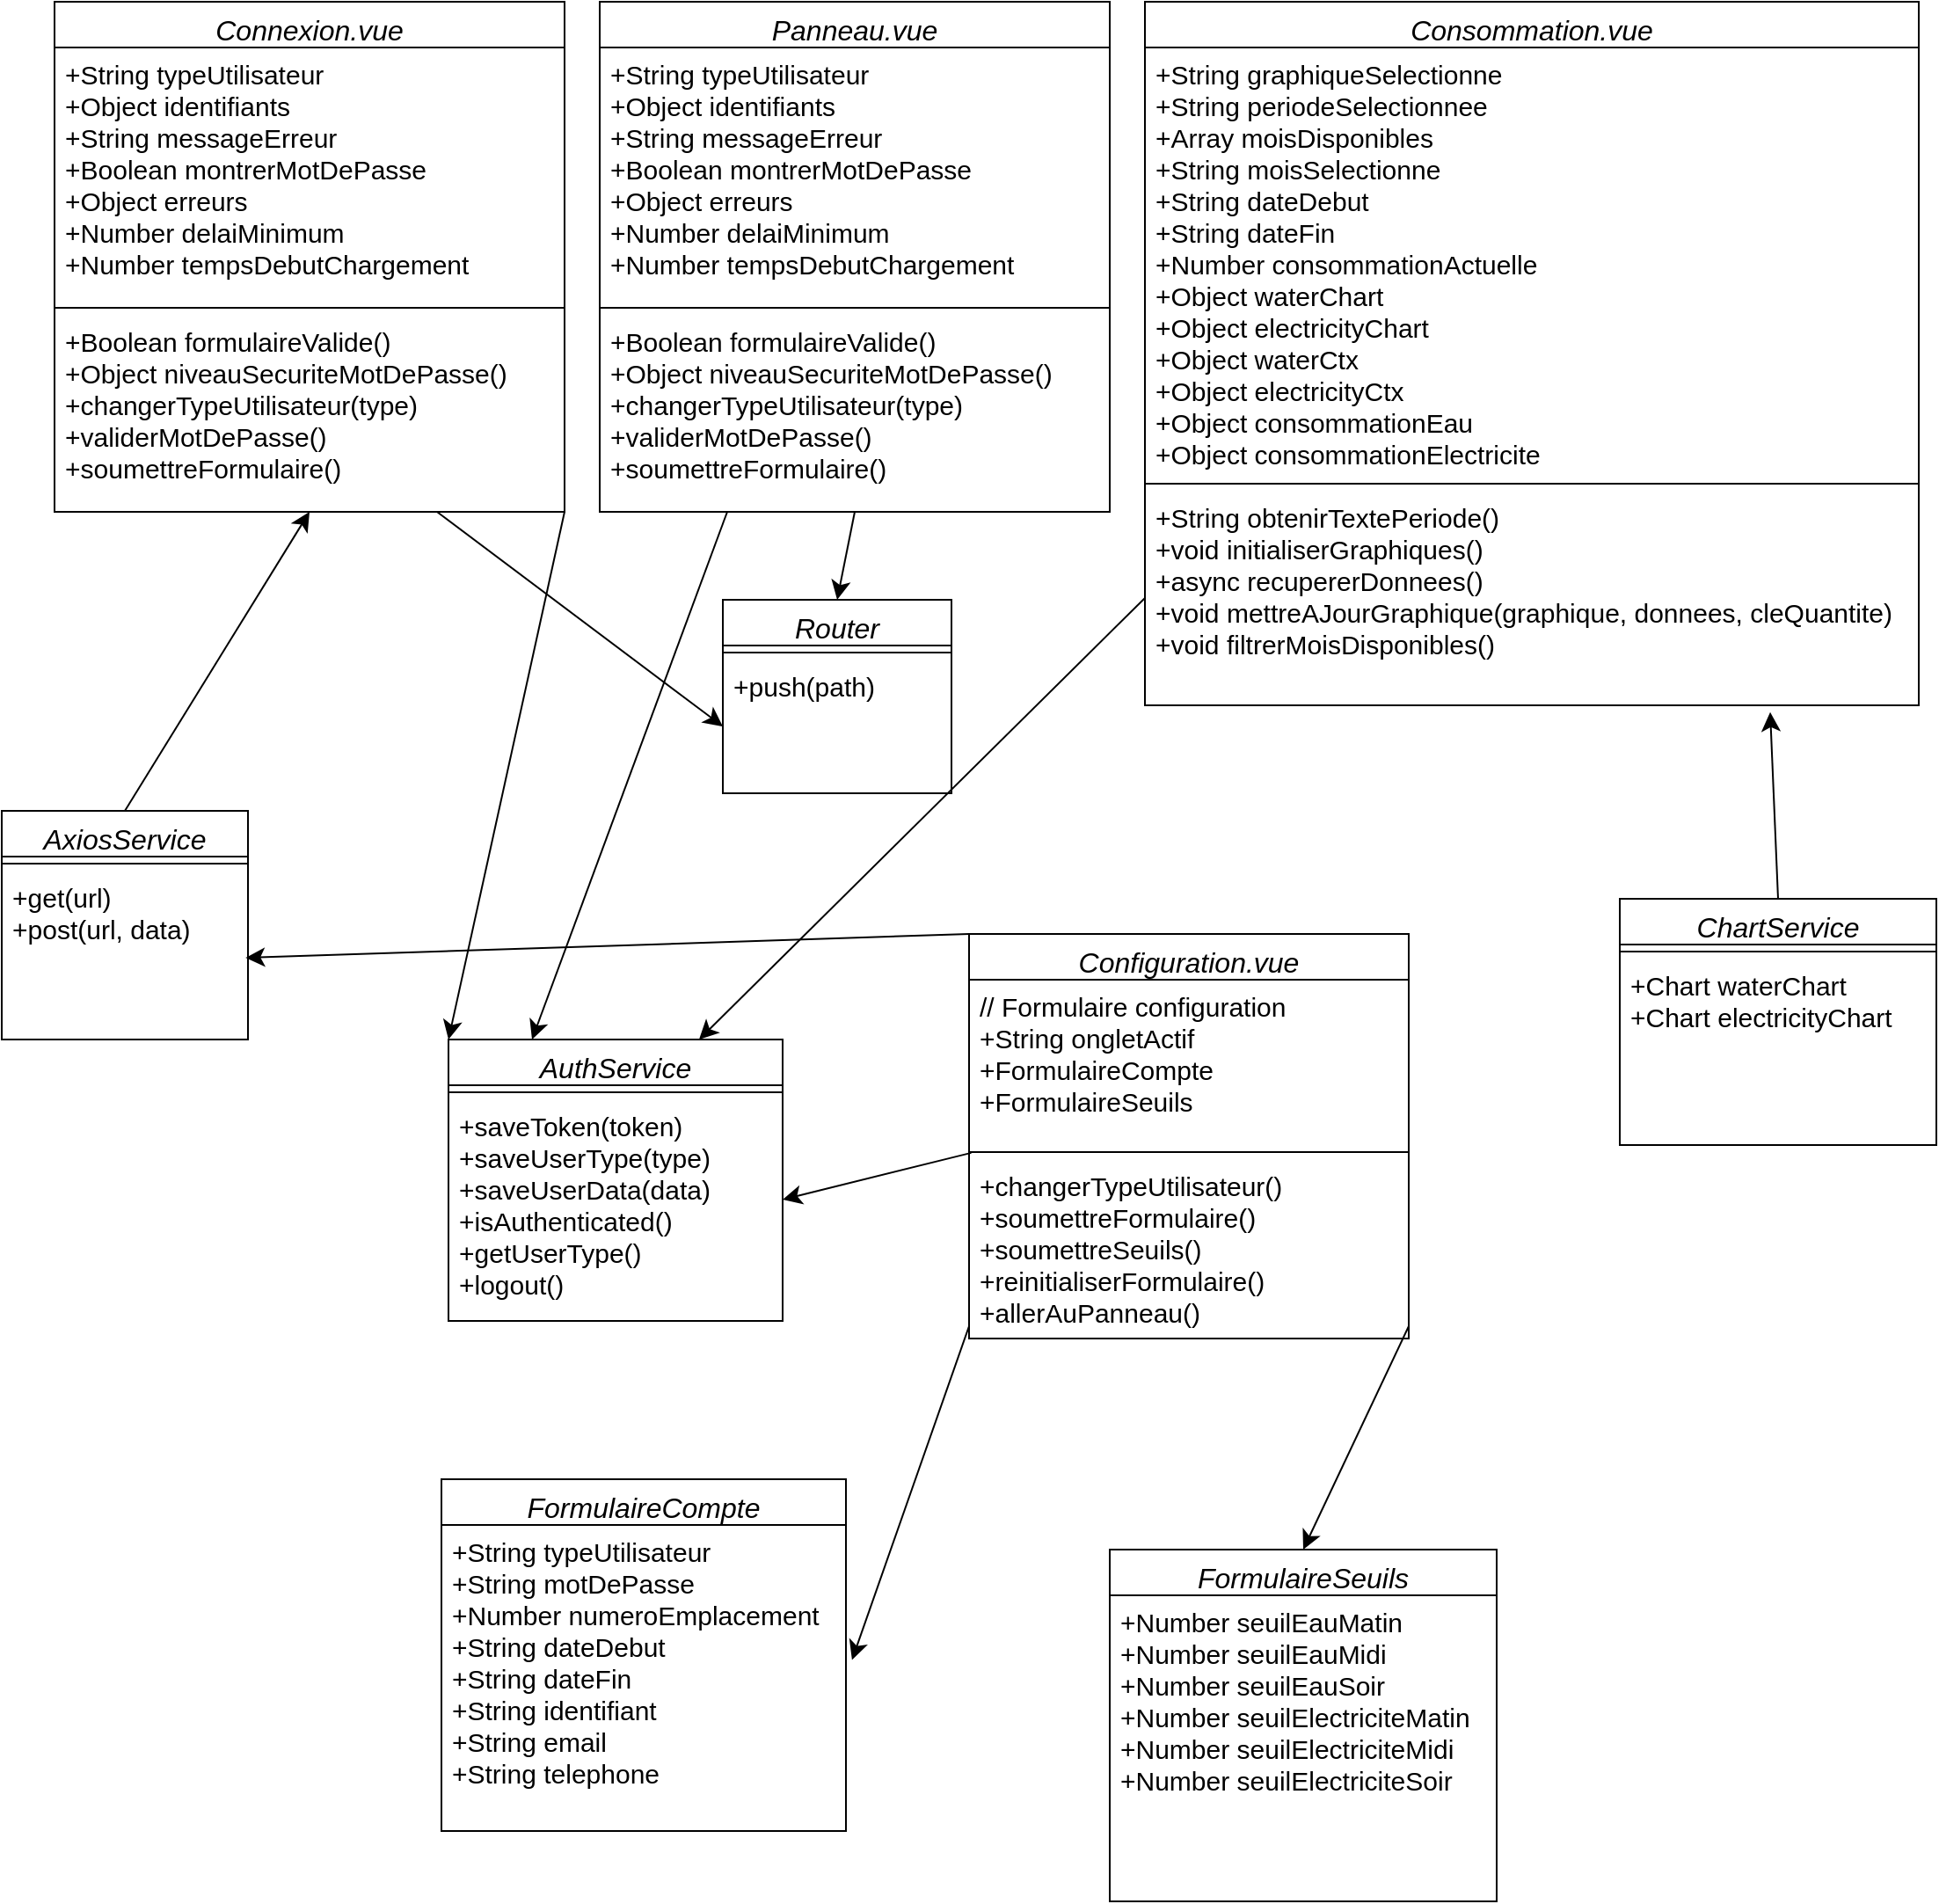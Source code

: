 <mxfile version="26.2.14">
  <diagram id="C5RBs43oDa-KdzZeNtuy" name="Page-1">
    <mxGraphModel dx="1228" dy="1203" grid="1" gridSize="10" guides="1" tooltips="1" connect="1" arrows="1" fold="1" page="1" pageScale="1" pageWidth="827" pageHeight="1169" math="0" shadow="0">
      <root>
        <mxCell id="WIyWlLk6GJQsqaUBKTNV-0" />
        <mxCell id="WIyWlLk6GJQsqaUBKTNV-1" parent="WIyWlLk6GJQsqaUBKTNV-0" />
        <mxCell id="jEvJ2ewWGz1gbq8sbJe9-20" style="edgeStyle=none;curved=1;rounded=0;orthogonalLoop=1;jettySize=auto;html=1;exitX=1;exitY=1;exitDx=0;exitDy=0;fontSize=12;startSize=8;endSize=8;entryX=0;entryY=0;entryDx=0;entryDy=0;" edge="1" parent="WIyWlLk6GJQsqaUBKTNV-1" source="zkfFHV4jXpPFQw0GAbJ--0" target="jEvJ2ewWGz1gbq8sbJe9-3">
          <mxGeometry relative="1" as="geometry">
            <mxPoint x="480" y="520" as="targetPoint" />
          </mxGeometry>
        </mxCell>
        <mxCell id="jEvJ2ewWGz1gbq8sbJe9-60" style="edgeStyle=none;curved=1;rounded=0;orthogonalLoop=1;jettySize=auto;html=1;exitX=0.75;exitY=1;exitDx=0;exitDy=0;entryX=0;entryY=0.5;entryDx=0;entryDy=0;fontSize=12;startSize=8;endSize=8;" edge="1" parent="WIyWlLk6GJQsqaUBKTNV-1" source="zkfFHV4jXpPFQw0GAbJ--0" target="jEvJ2ewWGz1gbq8sbJe9-12">
          <mxGeometry relative="1" as="geometry" />
        </mxCell>
        <mxCell id="zkfFHV4jXpPFQw0GAbJ--0" value="Connexion.vue" style="swimlane;fontStyle=2;align=center;verticalAlign=top;childLayout=stackLayout;horizontal=1;startSize=26;horizontalStack=0;resizeParent=1;resizeLast=0;collapsible=1;marginBottom=0;rounded=0;shadow=0;strokeWidth=1;fontSize=16;" parent="WIyWlLk6GJQsqaUBKTNV-1" vertex="1">
          <mxGeometry x="70" y="50" width="290" height="290" as="geometry">
            <mxRectangle x="220" y="120" width="160" height="26" as="alternateBounds" />
          </mxGeometry>
        </mxCell>
        <mxCell id="zkfFHV4jXpPFQw0GAbJ--3" value="+String typeUtilisateur&#xa;+Object identifiants&#xa;+String messageErreur&#xa;+Boolean montrerMotDePasse&#xa;+Object erreurs&#xa;+Number delaiMinimum&#xa;+Number tempsDebutChargement" style="text;align=left;verticalAlign=top;spacingLeft=4;spacingRight=4;overflow=hidden;rotatable=0;points=[[0,0.5],[1,0.5]];portConstraint=eastwest;rounded=0;shadow=0;html=0;fontSize=15;" parent="zkfFHV4jXpPFQw0GAbJ--0" vertex="1">
          <mxGeometry y="26" width="290" height="144" as="geometry" />
        </mxCell>
        <mxCell id="zkfFHV4jXpPFQw0GAbJ--4" value="" style="line;html=1;strokeWidth=1;align=left;verticalAlign=middle;spacingTop=-1;spacingLeft=3;spacingRight=3;rotatable=0;labelPosition=right;points=[];portConstraint=eastwest;" parent="zkfFHV4jXpPFQw0GAbJ--0" vertex="1">
          <mxGeometry y="170" width="290" height="8" as="geometry" />
        </mxCell>
        <mxCell id="jEvJ2ewWGz1gbq8sbJe9-2" value="+Boolean formulaireValide()&#xa;+Object niveauSecuriteMotDePasse()&#xa;+changerTypeUtilisateur(type)&#xa;+validerMotDePasse()&#xa;+soumettreFormulaire()&#xa;&#xa;" style="text;align=left;verticalAlign=top;spacingLeft=4;spacingRight=4;overflow=hidden;rotatable=0;points=[[0,0.5],[1,0.5]];portConstraint=eastwest;rounded=0;shadow=0;html=0;fontSize=15;" vertex="1" parent="zkfFHV4jXpPFQw0GAbJ--0">
          <mxGeometry y="178" width="290" height="102" as="geometry" />
        </mxCell>
        <mxCell id="jEvJ2ewWGz1gbq8sbJe9-27" style="edgeStyle=none;curved=1;rounded=0;orthogonalLoop=1;jettySize=auto;html=1;exitX=0;exitY=0.5;exitDx=0;exitDy=0;fontSize=12;startSize=8;endSize=8;entryX=0.75;entryY=0;entryDx=0;entryDy=0;" edge="1" parent="WIyWlLk6GJQsqaUBKTNV-1" source="jEvJ2ewWGz1gbq8sbJe9-19" target="jEvJ2ewWGz1gbq8sbJe9-3">
          <mxGeometry relative="1" as="geometry">
            <mxPoint x="560" y="420" as="targetPoint" />
          </mxGeometry>
        </mxCell>
        <mxCell id="jEvJ2ewWGz1gbq8sbJe9-3" value="AuthService" style="swimlane;fontStyle=2;align=center;verticalAlign=top;childLayout=stackLayout;horizontal=1;startSize=26;horizontalStack=0;resizeParent=1;resizeLast=0;collapsible=1;marginBottom=0;rounded=0;shadow=0;strokeWidth=1;fontSize=16;" vertex="1" parent="WIyWlLk6GJQsqaUBKTNV-1">
          <mxGeometry x="294" y="640" width="190" height="160" as="geometry">
            <mxRectangle x="220" y="120" width="160" height="26" as="alternateBounds" />
          </mxGeometry>
        </mxCell>
        <mxCell id="jEvJ2ewWGz1gbq8sbJe9-5" value="" style="line;html=1;strokeWidth=1;align=left;verticalAlign=middle;spacingTop=-1;spacingLeft=3;spacingRight=3;rotatable=0;labelPosition=right;points=[];portConstraint=eastwest;" vertex="1" parent="jEvJ2ewWGz1gbq8sbJe9-3">
          <mxGeometry y="26" width="190" height="8" as="geometry" />
        </mxCell>
        <mxCell id="jEvJ2ewWGz1gbq8sbJe9-4" value="+saveToken(token)&#xa;+saveUserType(type)&#xa;+saveUserData(data)&#xa;+isAuthenticated()&#xa;+getUserType()&#xa;+logout()" style="text;align=left;verticalAlign=top;spacingLeft=4;spacingRight=4;overflow=hidden;rotatable=0;points=[[0,0.5],[1,0.5]];portConstraint=eastwest;rounded=0;shadow=0;html=0;fontSize=15;" vertex="1" parent="jEvJ2ewWGz1gbq8sbJe9-3">
          <mxGeometry y="34" width="190" height="114" as="geometry" />
        </mxCell>
        <mxCell id="jEvJ2ewWGz1gbq8sbJe9-26" style="edgeStyle=none;curved=1;rounded=0;orthogonalLoop=1;jettySize=auto;html=1;exitX=0.5;exitY=0;exitDx=0;exitDy=0;entryX=0.5;entryY=1;entryDx=0;entryDy=0;fontSize=12;startSize=8;endSize=8;" edge="1" parent="WIyWlLk6GJQsqaUBKTNV-1" source="jEvJ2ewWGz1gbq8sbJe9-7" target="zkfFHV4jXpPFQw0GAbJ--0">
          <mxGeometry relative="1" as="geometry" />
        </mxCell>
        <mxCell id="jEvJ2ewWGz1gbq8sbJe9-7" value="AxiosService" style="swimlane;fontStyle=2;align=center;verticalAlign=top;childLayout=stackLayout;horizontal=1;startSize=26;horizontalStack=0;resizeParent=1;resizeLast=0;collapsible=1;marginBottom=0;rounded=0;shadow=0;strokeWidth=1;fontSize=16;" vertex="1" parent="WIyWlLk6GJQsqaUBKTNV-1">
          <mxGeometry x="40" y="510" width="140" height="130" as="geometry">
            <mxRectangle x="220" y="120" width="160" height="26" as="alternateBounds" />
          </mxGeometry>
        </mxCell>
        <mxCell id="jEvJ2ewWGz1gbq8sbJe9-8" value="" style="line;html=1;strokeWidth=1;align=left;verticalAlign=middle;spacingTop=-1;spacingLeft=3;spacingRight=3;rotatable=0;labelPosition=right;points=[];portConstraint=eastwest;" vertex="1" parent="jEvJ2ewWGz1gbq8sbJe9-7">
          <mxGeometry y="26" width="140" height="8" as="geometry" />
        </mxCell>
        <mxCell id="jEvJ2ewWGz1gbq8sbJe9-9" value="+get(url)&#xa;+post(url, data)" style="text;align=left;verticalAlign=top;spacingLeft=4;spacingRight=4;overflow=hidden;rotatable=0;points=[[0,0.5],[1,0.5]];portConstraint=eastwest;rounded=0;shadow=0;html=0;fontSize=15;" vertex="1" parent="jEvJ2ewWGz1gbq8sbJe9-7">
          <mxGeometry y="34" width="140" height="76" as="geometry" />
        </mxCell>
        <mxCell id="jEvJ2ewWGz1gbq8sbJe9-10" value="Router" style="swimlane;fontStyle=2;align=center;verticalAlign=top;childLayout=stackLayout;horizontal=1;startSize=26;horizontalStack=0;resizeParent=1;resizeLast=0;collapsible=1;marginBottom=0;rounded=0;shadow=0;strokeWidth=1;fontSize=16;" vertex="1" parent="WIyWlLk6GJQsqaUBKTNV-1">
          <mxGeometry x="450" y="390" width="130" height="110" as="geometry">
            <mxRectangle x="220" y="120" width="160" height="26" as="alternateBounds" />
          </mxGeometry>
        </mxCell>
        <mxCell id="jEvJ2ewWGz1gbq8sbJe9-11" value="" style="line;html=1;strokeWidth=1;align=left;verticalAlign=middle;spacingTop=-1;spacingLeft=3;spacingRight=3;rotatable=0;labelPosition=right;points=[];portConstraint=eastwest;" vertex="1" parent="jEvJ2ewWGz1gbq8sbJe9-10">
          <mxGeometry y="26" width="130" height="8" as="geometry" />
        </mxCell>
        <mxCell id="jEvJ2ewWGz1gbq8sbJe9-12" value="+push(path)" style="text;align=left;verticalAlign=top;spacingLeft=4;spacingRight=4;overflow=hidden;rotatable=0;points=[[0,0.5],[1,0.5]];portConstraint=eastwest;rounded=0;shadow=0;html=0;fontSize=15;" vertex="1" parent="jEvJ2ewWGz1gbq8sbJe9-10">
          <mxGeometry y="34" width="130" height="76" as="geometry" />
        </mxCell>
        <mxCell id="jEvJ2ewWGz1gbq8sbJe9-16" value="Consommation.vue" style="swimlane;fontStyle=2;align=center;verticalAlign=top;childLayout=stackLayout;horizontal=1;startSize=26;horizontalStack=0;resizeParent=1;resizeLast=0;collapsible=1;marginBottom=0;rounded=0;shadow=0;strokeWidth=1;fontSize=16;" vertex="1" parent="WIyWlLk6GJQsqaUBKTNV-1">
          <mxGeometry x="690" y="50" width="440" height="400" as="geometry">
            <mxRectangle x="220" y="120" width="160" height="26" as="alternateBounds" />
          </mxGeometry>
        </mxCell>
        <mxCell id="jEvJ2ewWGz1gbq8sbJe9-17" value="+String graphiqueSelectionne&#xa;+String periodeSelectionnee&#xa;+Array moisDisponibles&#xa;+String moisSelectionne&#xa;+String dateDebut&#xa;+String dateFin&#xa;+Number consommationActuelle&#xa;+Object waterChart&#xa;+Object electricityChart&#xa;+Object waterCtx&#xa;+Object electricityCtx&#xa;+Object consommationEau&#xa;+Object consommationElectricite" style="text;align=left;verticalAlign=top;spacingLeft=4;spacingRight=4;overflow=hidden;rotatable=0;points=[[0,0.5],[1,0.5]];portConstraint=eastwest;rounded=0;shadow=0;html=0;fontSize=15;" vertex="1" parent="jEvJ2ewWGz1gbq8sbJe9-16">
          <mxGeometry y="26" width="440" height="244" as="geometry" />
        </mxCell>
        <mxCell id="jEvJ2ewWGz1gbq8sbJe9-18" value="" style="line;html=1;strokeWidth=1;align=left;verticalAlign=middle;spacingTop=-1;spacingLeft=3;spacingRight=3;rotatable=0;labelPosition=right;points=[];portConstraint=eastwest;" vertex="1" parent="jEvJ2ewWGz1gbq8sbJe9-16">
          <mxGeometry y="270" width="440" height="8" as="geometry" />
        </mxCell>
        <mxCell id="jEvJ2ewWGz1gbq8sbJe9-19" value="+String obtenirTextePeriode()&#xa;+void initialiserGraphiques()&#xa;+async recupererDonnees()&#xa;+void mettreAJourGraphique(graphique, donnees, cleQuantite)&#xa;+void filtrerMoisDisponibles()" style="text;align=left;verticalAlign=top;spacingLeft=4;spacingRight=4;overflow=hidden;rotatable=0;points=[[0,0.5],[1,0.5]];portConstraint=eastwest;rounded=0;shadow=0;html=0;fontSize=15;" vertex="1" parent="jEvJ2ewWGz1gbq8sbJe9-16">
          <mxGeometry y="278" width="440" height="122" as="geometry" />
        </mxCell>
        <mxCell id="jEvJ2ewWGz1gbq8sbJe9-59" style="edgeStyle=none;curved=1;rounded=0;orthogonalLoop=1;jettySize=auto;html=1;exitX=0.5;exitY=1;exitDx=0;exitDy=0;entryX=0.5;entryY=0;entryDx=0;entryDy=0;fontSize=12;startSize=8;endSize=8;" edge="1" parent="WIyWlLk6GJQsqaUBKTNV-1" source="jEvJ2ewWGz1gbq8sbJe9-21" target="jEvJ2ewWGz1gbq8sbJe9-10">
          <mxGeometry relative="1" as="geometry" />
        </mxCell>
        <mxCell id="jEvJ2ewWGz1gbq8sbJe9-21" value="Panneau.vue" style="swimlane;fontStyle=2;align=center;verticalAlign=top;childLayout=stackLayout;horizontal=1;startSize=26;horizontalStack=0;resizeParent=1;resizeLast=0;collapsible=1;marginBottom=0;rounded=0;shadow=0;strokeWidth=1;fontSize=16;" vertex="1" parent="WIyWlLk6GJQsqaUBKTNV-1">
          <mxGeometry x="380" y="50" width="290" height="290" as="geometry">
            <mxRectangle x="220" y="120" width="160" height="26" as="alternateBounds" />
          </mxGeometry>
        </mxCell>
        <mxCell id="jEvJ2ewWGz1gbq8sbJe9-22" value="+String typeUtilisateur&#xa;+Object identifiants&#xa;+String messageErreur&#xa;+Boolean montrerMotDePasse&#xa;+Object erreurs&#xa;+Number delaiMinimum&#xa;+Number tempsDebutChargement" style="text;align=left;verticalAlign=top;spacingLeft=4;spacingRight=4;overflow=hidden;rotatable=0;points=[[0,0.5],[1,0.5]];portConstraint=eastwest;rounded=0;shadow=0;html=0;fontSize=15;" vertex="1" parent="jEvJ2ewWGz1gbq8sbJe9-21">
          <mxGeometry y="26" width="290" height="144" as="geometry" />
        </mxCell>
        <mxCell id="jEvJ2ewWGz1gbq8sbJe9-23" value="" style="line;html=1;strokeWidth=1;align=left;verticalAlign=middle;spacingTop=-1;spacingLeft=3;spacingRight=3;rotatable=0;labelPosition=right;points=[];portConstraint=eastwest;" vertex="1" parent="jEvJ2ewWGz1gbq8sbJe9-21">
          <mxGeometry y="170" width="290" height="8" as="geometry" />
        </mxCell>
        <mxCell id="jEvJ2ewWGz1gbq8sbJe9-24" value="+Boolean formulaireValide()&#xa;+Object niveauSecuriteMotDePasse()&#xa;+changerTypeUtilisateur(type)&#xa;+validerMotDePasse()&#xa;+soumettreFormulaire()&#xa;&#xa;" style="text;align=left;verticalAlign=top;spacingLeft=4;spacingRight=4;overflow=hidden;rotatable=0;points=[[0,0.5],[1,0.5]];portConstraint=eastwest;rounded=0;shadow=0;html=0;fontSize=15;" vertex="1" parent="jEvJ2ewWGz1gbq8sbJe9-21">
          <mxGeometry y="178" width="290" height="102" as="geometry" />
        </mxCell>
        <mxCell id="jEvJ2ewWGz1gbq8sbJe9-25" style="edgeStyle=none;curved=1;rounded=0;orthogonalLoop=1;jettySize=auto;html=1;exitX=0.25;exitY=1;exitDx=0;exitDy=0;entryX=0.25;entryY=0;entryDx=0;entryDy=0;fontSize=12;startSize=8;endSize=8;" edge="1" parent="WIyWlLk6GJQsqaUBKTNV-1" source="jEvJ2ewWGz1gbq8sbJe9-21" target="jEvJ2ewWGz1gbq8sbJe9-3">
          <mxGeometry relative="1" as="geometry" />
        </mxCell>
        <mxCell id="jEvJ2ewWGz1gbq8sbJe9-51" style="edgeStyle=none;curved=1;rounded=0;orthogonalLoop=1;jettySize=auto;html=1;exitX=0.005;exitY=-0.038;exitDx=0;exitDy=0;fontSize=12;startSize=8;endSize=8;entryX=1;entryY=0.5;entryDx=0;entryDy=0;exitPerimeter=0;" edge="1" parent="WIyWlLk6GJQsqaUBKTNV-1" source="jEvJ2ewWGz1gbq8sbJe9-32" target="jEvJ2ewWGz1gbq8sbJe9-4">
          <mxGeometry relative="1" as="geometry">
            <mxPoint x="405.286" y="650" as="targetPoint" />
          </mxGeometry>
        </mxCell>
        <mxCell id="jEvJ2ewWGz1gbq8sbJe9-28" value="Configuration.vue" style="swimlane;fontStyle=2;align=center;verticalAlign=top;childLayout=stackLayout;horizontal=1;startSize=26;horizontalStack=0;resizeParent=1;resizeLast=0;collapsible=1;marginBottom=0;rounded=0;shadow=0;strokeWidth=1;fontSize=16;" vertex="1" parent="WIyWlLk6GJQsqaUBKTNV-1">
          <mxGeometry x="590" y="580" width="250" height="230" as="geometry">
            <mxRectangle x="220" y="120" width="160" height="26" as="alternateBounds" />
          </mxGeometry>
        </mxCell>
        <mxCell id="jEvJ2ewWGz1gbq8sbJe9-29" value="// Formulaire configuration&#xa;+String ongletActif&#xa;+FormulaireCompte&#xa;+FormulaireSeuils" style="text;align=left;verticalAlign=top;spacingLeft=4;spacingRight=4;overflow=hidden;rotatable=0;points=[[0,0.5],[1,0.5]];portConstraint=eastwest;rounded=0;shadow=0;html=0;fontSize=15;" vertex="1" parent="jEvJ2ewWGz1gbq8sbJe9-28">
          <mxGeometry y="26" width="250" height="94" as="geometry" />
        </mxCell>
        <mxCell id="jEvJ2ewWGz1gbq8sbJe9-30" value="" style="line;html=1;strokeWidth=1;align=left;verticalAlign=middle;spacingTop=-1;spacingLeft=3;spacingRight=3;rotatable=0;labelPosition=right;points=[];portConstraint=eastwest;" vertex="1" parent="jEvJ2ewWGz1gbq8sbJe9-28">
          <mxGeometry y="120" width="250" height="8" as="geometry" />
        </mxCell>
        <mxCell id="jEvJ2ewWGz1gbq8sbJe9-32" value="+changerTypeUtilisateur()&#xa;+soumettreFormulaire()&#xa;+soumettreSeuils()&#xa;+reinitialiserFormulaire()&#xa;+allerAuPanneau()" style="text;align=left;verticalAlign=top;spacingLeft=4;spacingRight=4;overflow=hidden;rotatable=0;points=[[0,0.5],[1,0.5]];portConstraint=eastwest;rounded=0;shadow=0;html=0;fontSize=15;" vertex="1" parent="jEvJ2ewWGz1gbq8sbJe9-28">
          <mxGeometry y="128" width="250" height="94" as="geometry" />
        </mxCell>
        <mxCell id="jEvJ2ewWGz1gbq8sbJe9-34" value="&#xa;&#xa;&#xa;" style="text;align=left;verticalAlign=top;spacingLeft=4;spacingRight=4;overflow=hidden;rotatable=0;points=[[0,0.5],[1,0.5]];portConstraint=eastwest;rounded=0;shadow=0;html=0;fontSize=15;" vertex="1" parent="jEvJ2ewWGz1gbq8sbJe9-28">
          <mxGeometry y="222" width="250" height="2" as="geometry" />
        </mxCell>
        <mxCell id="jEvJ2ewWGz1gbq8sbJe9-35" value="FormulaireCompte" style="swimlane;fontStyle=2;align=center;verticalAlign=top;childLayout=stackLayout;horizontal=1;startSize=26;horizontalStack=0;resizeParent=1;resizeLast=0;collapsible=1;marginBottom=0;rounded=0;shadow=0;strokeWidth=1;fontSize=16;" vertex="1" parent="WIyWlLk6GJQsqaUBKTNV-1">
          <mxGeometry x="290" y="890" width="230" height="200" as="geometry">
            <mxRectangle x="220" y="120" width="160" height="26" as="alternateBounds" />
          </mxGeometry>
        </mxCell>
        <mxCell id="jEvJ2ewWGz1gbq8sbJe9-36" value="+String typeUtilisateur&#xa;+String motDePasse&#xa;+Number numeroEmplacement&#xa;+String dateDebut&#xa;+String dateFin&#xa;+String identifiant&#xa;+String email&#xa;+String telephone" style="text;align=left;verticalAlign=top;spacingLeft=4;spacingRight=4;overflow=hidden;rotatable=0;points=[[0,0.5],[1,0.5]];portConstraint=eastwest;rounded=0;shadow=0;html=0;fontSize=15;" vertex="1" parent="jEvJ2ewWGz1gbq8sbJe9-35">
          <mxGeometry y="26" width="230" height="174" as="geometry" />
        </mxCell>
        <mxCell id="jEvJ2ewWGz1gbq8sbJe9-46" value="FormulaireSeuils" style="swimlane;fontStyle=2;align=center;verticalAlign=top;childLayout=stackLayout;horizontal=1;startSize=26;horizontalStack=0;resizeParent=1;resizeLast=0;collapsible=1;marginBottom=0;rounded=0;shadow=0;strokeWidth=1;fontSize=16;" vertex="1" parent="WIyWlLk6GJQsqaUBKTNV-1">
          <mxGeometry x="670" y="930" width="220" height="200" as="geometry">
            <mxRectangle x="220" y="120" width="160" height="26" as="alternateBounds" />
          </mxGeometry>
        </mxCell>
        <mxCell id="jEvJ2ewWGz1gbq8sbJe9-47" value="+Number seuilEauMatin&#xa;+Number seuilEauMidi&#xa;+Number seuilEauSoir&#xa;+Number seuilElectriciteMatin&#xa;+Number seuilElectriciteMidi&#xa;+Number seuilElectriciteSoir" style="text;align=left;verticalAlign=top;spacingLeft=4;spacingRight=4;overflow=hidden;rotatable=0;points=[[0,0.5],[1,0.5]];portConstraint=eastwest;rounded=0;shadow=0;html=0;fontSize=15;" vertex="1" parent="jEvJ2ewWGz1gbq8sbJe9-46">
          <mxGeometry y="26" width="220" height="124" as="geometry" />
        </mxCell>
        <mxCell id="jEvJ2ewWGz1gbq8sbJe9-49" style="edgeStyle=none;curved=1;rounded=0;orthogonalLoop=1;jettySize=auto;html=1;exitX=1;exitY=0.5;exitDx=0;exitDy=0;fontSize=12;startSize=8;endSize=8;entryX=0.5;entryY=0;entryDx=0;entryDy=0;" edge="1" parent="WIyWlLk6GJQsqaUBKTNV-1" source="jEvJ2ewWGz1gbq8sbJe9-34" target="jEvJ2ewWGz1gbq8sbJe9-46">
          <mxGeometry relative="1" as="geometry">
            <mxPoint x="897.806" y="940" as="targetPoint" />
          </mxGeometry>
        </mxCell>
        <mxCell id="jEvJ2ewWGz1gbq8sbJe9-50" style="edgeStyle=none;curved=1;rounded=0;orthogonalLoop=1;jettySize=auto;html=1;exitX=0;exitY=0.5;exitDx=0;exitDy=0;entryX=1.015;entryY=0.441;entryDx=0;entryDy=0;fontSize=12;startSize=8;endSize=8;entryPerimeter=0;" edge="1" parent="WIyWlLk6GJQsqaUBKTNV-1" source="jEvJ2ewWGz1gbq8sbJe9-34" target="jEvJ2ewWGz1gbq8sbJe9-36">
          <mxGeometry relative="1" as="geometry" />
        </mxCell>
        <mxCell id="jEvJ2ewWGz1gbq8sbJe9-52" style="edgeStyle=none;curved=1;rounded=0;orthogonalLoop=1;jettySize=auto;html=1;exitX=0;exitY=0;exitDx=0;exitDy=0;entryX=0.99;entryY=0.652;entryDx=0;entryDy=0;entryPerimeter=0;fontSize=12;startSize=8;endSize=8;" edge="1" parent="WIyWlLk6GJQsqaUBKTNV-1" source="jEvJ2ewWGz1gbq8sbJe9-28" target="jEvJ2ewWGz1gbq8sbJe9-9">
          <mxGeometry relative="1" as="geometry" />
        </mxCell>
        <mxCell id="jEvJ2ewWGz1gbq8sbJe9-54" value="ChartService" style="swimlane;fontStyle=2;align=center;verticalAlign=top;childLayout=stackLayout;horizontal=1;startSize=26;horizontalStack=0;resizeParent=1;resizeLast=0;collapsible=1;marginBottom=0;rounded=0;shadow=0;strokeWidth=1;fontSize=16;" vertex="1" parent="WIyWlLk6GJQsqaUBKTNV-1">
          <mxGeometry x="960" y="560" width="180" height="140" as="geometry">
            <mxRectangle x="220" y="120" width="160" height="26" as="alternateBounds" />
          </mxGeometry>
        </mxCell>
        <mxCell id="jEvJ2ewWGz1gbq8sbJe9-55" value="" style="line;html=1;strokeWidth=1;align=left;verticalAlign=middle;spacingTop=-1;spacingLeft=3;spacingRight=3;rotatable=0;labelPosition=right;points=[];portConstraint=eastwest;" vertex="1" parent="jEvJ2ewWGz1gbq8sbJe9-54">
          <mxGeometry y="26" width="180" height="8" as="geometry" />
        </mxCell>
        <mxCell id="jEvJ2ewWGz1gbq8sbJe9-56" value="+Chart waterChart&#xa;+Chart electricityChart&#xa;" style="text;align=left;verticalAlign=top;spacingLeft=4;spacingRight=4;overflow=hidden;rotatable=0;points=[[0,0.5],[1,0.5]];portConstraint=eastwest;rounded=0;shadow=0;html=0;fontSize=15;" vertex="1" parent="jEvJ2ewWGz1gbq8sbJe9-54">
          <mxGeometry y="34" width="180" height="76" as="geometry" />
        </mxCell>
        <mxCell id="jEvJ2ewWGz1gbq8sbJe9-58" style="edgeStyle=none;curved=1;rounded=0;orthogonalLoop=1;jettySize=auto;html=1;exitX=0.5;exitY=0;exitDx=0;exitDy=0;entryX=0.808;entryY=1.032;entryDx=0;entryDy=0;entryPerimeter=0;fontSize=12;startSize=8;endSize=8;" edge="1" parent="WIyWlLk6GJQsqaUBKTNV-1" source="jEvJ2ewWGz1gbq8sbJe9-54" target="jEvJ2ewWGz1gbq8sbJe9-19">
          <mxGeometry relative="1" as="geometry" />
        </mxCell>
      </root>
    </mxGraphModel>
  </diagram>
</mxfile>
